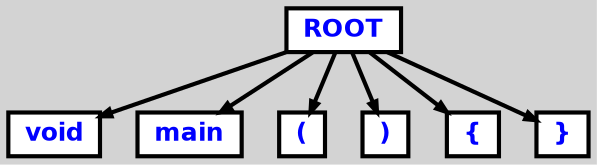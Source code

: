 digraph {

	ordering=out;
	ranksep=.4;
	bgcolor="lightgrey"; node [shape=box, fixedsize=false, fontsize=12, fontname="Helvetica-bold", fontcolor="blue"
		width=.25, height=.25, color="black", fillcolor="white", style="filled, solid, bold"];
	edge [arrowsize=.5, color="black", style="bold"]

  n0 [label="ROOT"];
  n1 [label="void"];
  n2 [label="main"];
  n3 [label="("];
  n4 [label=")"];
  n5 [label="{"];
  n6 [label="}"];

  n0 -> n1 // "ROOT" -> "void"
  n0 -> n2 // "ROOT" -> "main"
  n0 -> n3 // "ROOT" -> "("
  n0 -> n4 // "ROOT" -> ")"
  n0 -> n5 // "ROOT" -> "{"
  n0 -> n6 // "ROOT" -> "}"

}

